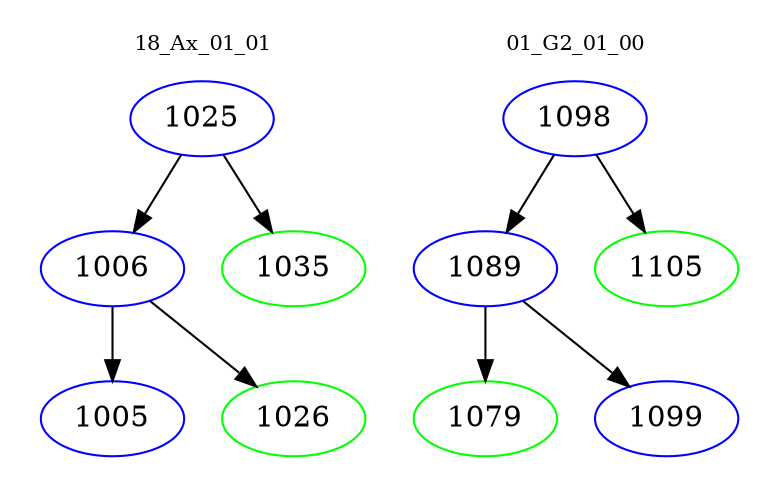 digraph{
subgraph cluster_0 {
color = white
label = "18_Ax_01_01";
fontsize=10;
T0_1025 [label="1025", color="blue"]
T0_1025 -> T0_1006 [color="black"]
T0_1006 [label="1006", color="blue"]
T0_1006 -> T0_1005 [color="black"]
T0_1005 [label="1005", color="blue"]
T0_1006 -> T0_1026 [color="black"]
T0_1026 [label="1026", color="green"]
T0_1025 -> T0_1035 [color="black"]
T0_1035 [label="1035", color="green"]
}
subgraph cluster_1 {
color = white
label = "01_G2_01_00";
fontsize=10;
T1_1098 [label="1098", color="blue"]
T1_1098 -> T1_1089 [color="black"]
T1_1089 [label="1089", color="blue"]
T1_1089 -> T1_1079 [color="black"]
T1_1079 [label="1079", color="green"]
T1_1089 -> T1_1099 [color="black"]
T1_1099 [label="1099", color="blue"]
T1_1098 -> T1_1105 [color="black"]
T1_1105 [label="1105", color="green"]
}
}
